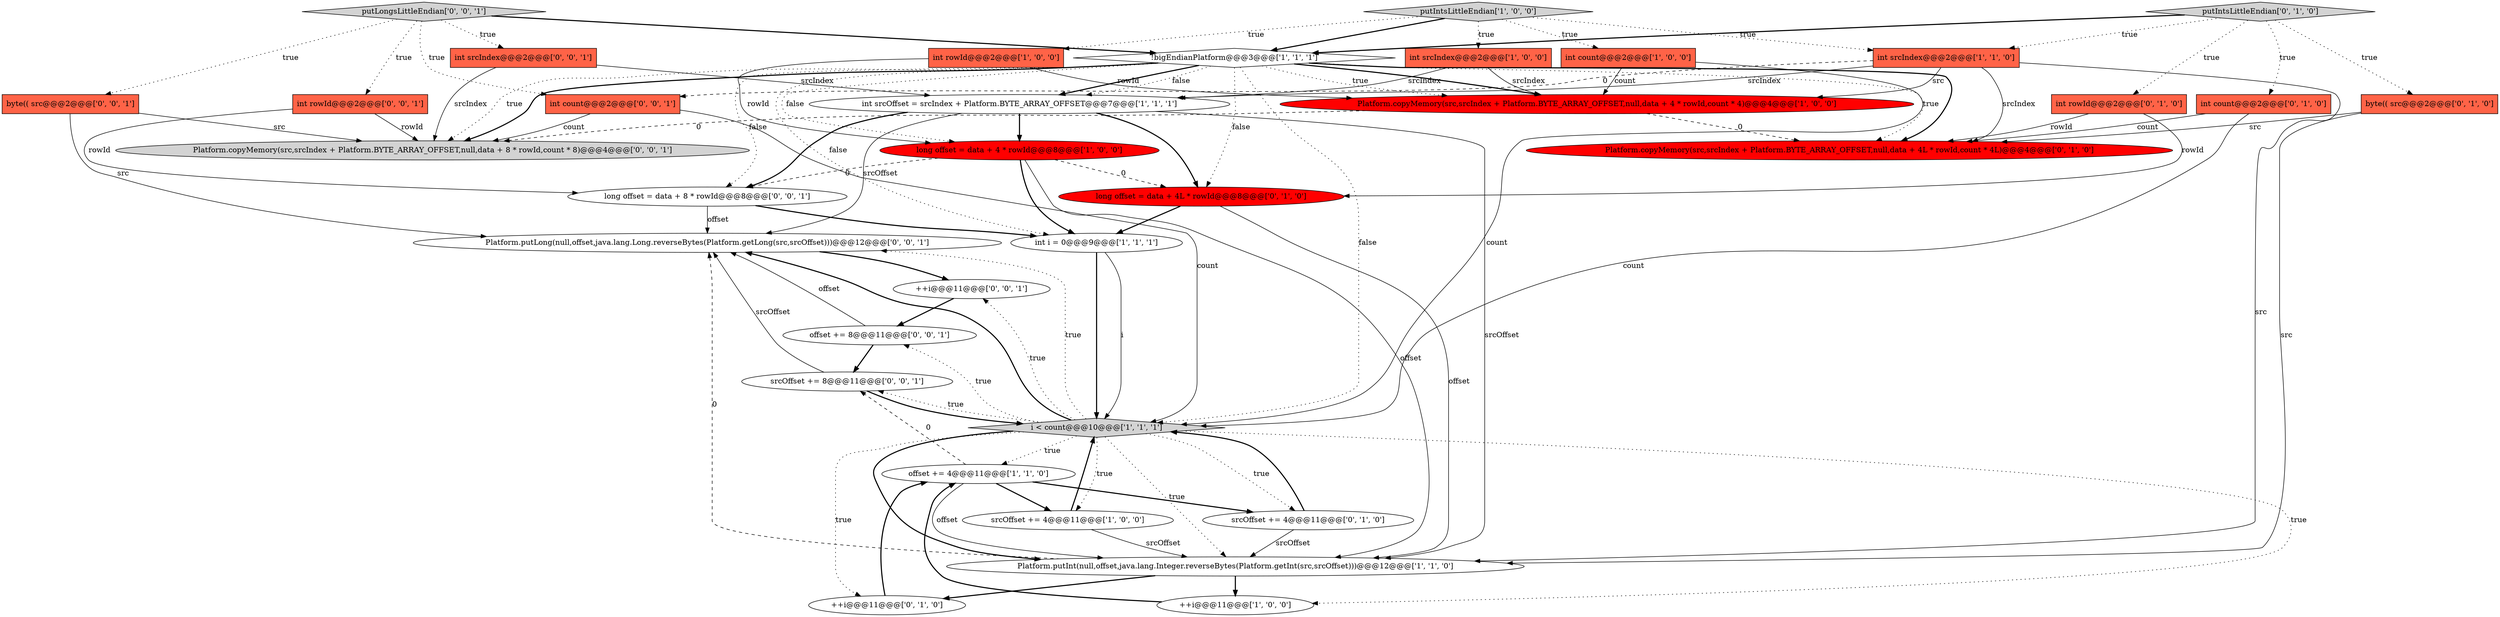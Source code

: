 digraph {
24 [style = filled, label = "int srcIndex@@@2@@@['0', '0', '1']", fillcolor = tomato, shape = box image = "AAA0AAABBB3BBB"];
33 [style = filled, label = "long offset = data + 8 * rowId@@@8@@@['0', '0', '1']", fillcolor = white, shape = ellipse image = "AAA0AAABBB3BBB"];
0 [style = filled, label = "putIntsLittleEndian['1', '0', '0']", fillcolor = lightgray, shape = diamond image = "AAA0AAABBB1BBB"];
13 [style = filled, label = "offset += 4@@@11@@@['1', '1', '0']", fillcolor = white, shape = ellipse image = "AAA0AAABBB1BBB"];
9 [style = filled, label = "i < count@@@10@@@['1', '1', '1']", fillcolor = lightgray, shape = diamond image = "AAA0AAABBB1BBB"];
5 [style = filled, label = "int count@@@2@@@['1', '0', '0']", fillcolor = tomato, shape = box image = "AAA0AAABBB1BBB"];
32 [style = filled, label = "int count@@@2@@@['0', '0', '1']", fillcolor = tomato, shape = box image = "AAA0AAABBB3BBB"];
6 [style = filled, label = "Platform.copyMemory(src,srcIndex + Platform.BYTE_ARRAY_OFFSET,null,data + 4 * rowId,count * 4)@@@4@@@['1', '0', '0']", fillcolor = red, shape = ellipse image = "AAA1AAABBB1BBB"];
27 [style = filled, label = "Platform.putLong(null,offset,java.lang.Long.reverseBytes(Platform.getLong(src,srcOffset)))@@@12@@@['0', '0', '1']", fillcolor = white, shape = ellipse image = "AAA0AAABBB3BBB"];
12 [style = filled, label = "int srcOffset = srcIndex + Platform.BYTE_ARRAY_OFFSET@@@7@@@['1', '1', '1']", fillcolor = white, shape = ellipse image = "AAA0AAABBB1BBB"];
7 [style = filled, label = "int i = 0@@@9@@@['1', '1', '1']", fillcolor = white, shape = ellipse image = "AAA0AAABBB1BBB"];
25 [style = filled, label = "byte(( src@@@2@@@['0', '0', '1']", fillcolor = tomato, shape = box image = "AAA0AAABBB3BBB"];
16 [style = filled, label = "srcOffset += 4@@@11@@@['0', '1', '0']", fillcolor = white, shape = ellipse image = "AAA0AAABBB2BBB"];
3 [style = filled, label = "int srcIndex@@@2@@@['1', '0', '0']", fillcolor = tomato, shape = box image = "AAA0AAABBB1BBB"];
26 [style = filled, label = "Platform.copyMemory(src,srcIndex + Platform.BYTE_ARRAY_OFFSET,null,data + 8 * rowId,count * 8)@@@4@@@['0', '0', '1']", fillcolor = lightgray, shape = ellipse image = "AAA0AAABBB3BBB"];
15 [style = filled, label = "long offset = data + 4L * rowId@@@8@@@['0', '1', '0']", fillcolor = red, shape = ellipse image = "AAA1AAABBB2BBB"];
4 [style = filled, label = "int rowId@@@2@@@['1', '0', '0']", fillcolor = tomato, shape = box image = "AAA0AAABBB1BBB"];
11 [style = filled, label = "++i@@@11@@@['1', '0', '0']", fillcolor = white, shape = ellipse image = "AAA0AAABBB1BBB"];
28 [style = filled, label = "++i@@@11@@@['0', '0', '1']", fillcolor = white, shape = ellipse image = "AAA0AAABBB3BBB"];
2 [style = filled, label = "Platform.putInt(null,offset,java.lang.Integer.reverseBytes(Platform.getInt(src,srcOffset)))@@@12@@@['1', '1', '0']", fillcolor = white, shape = ellipse image = "AAA0AAABBB1BBB"];
20 [style = filled, label = "byte(( src@@@2@@@['0', '1', '0']", fillcolor = tomato, shape = box image = "AAA0AAABBB2BBB"];
1 [style = filled, label = "srcOffset += 4@@@11@@@['1', '0', '0']", fillcolor = white, shape = ellipse image = "AAA0AAABBB1BBB"];
14 [style = filled, label = "!bigEndianPlatform@@@3@@@['1', '1', '1']", fillcolor = white, shape = diamond image = "AAA0AAABBB1BBB"];
17 [style = filled, label = "putIntsLittleEndian['0', '1', '0']", fillcolor = lightgray, shape = diamond image = "AAA0AAABBB2BBB"];
8 [style = filled, label = "int srcIndex@@@2@@@['1', '1', '0']", fillcolor = tomato, shape = box image = "AAA0AAABBB1BBB"];
18 [style = filled, label = "int count@@@2@@@['0', '1', '0']", fillcolor = tomato, shape = box image = "AAA0AAABBB2BBB"];
30 [style = filled, label = "putLongsLittleEndian['0', '0', '1']", fillcolor = lightgray, shape = diamond image = "AAA0AAABBB3BBB"];
31 [style = filled, label = "srcOffset += 8@@@11@@@['0', '0', '1']", fillcolor = white, shape = ellipse image = "AAA0AAABBB3BBB"];
23 [style = filled, label = "offset += 8@@@11@@@['0', '0', '1']", fillcolor = white, shape = ellipse image = "AAA0AAABBB3BBB"];
29 [style = filled, label = "int rowId@@@2@@@['0', '0', '1']", fillcolor = tomato, shape = box image = "AAA0AAABBB3BBB"];
19 [style = filled, label = "++i@@@11@@@['0', '1', '0']", fillcolor = white, shape = ellipse image = "AAA0AAABBB2BBB"];
10 [style = filled, label = "long offset = data + 4 * rowId@@@8@@@['1', '0', '0']", fillcolor = red, shape = ellipse image = "AAA1AAABBB1BBB"];
21 [style = filled, label = "int rowId@@@2@@@['0', '1', '0']", fillcolor = tomato, shape = box image = "AAA0AAABBB2BBB"];
22 [style = filled, label = "Platform.copyMemory(src,srcIndex + Platform.BYTE_ARRAY_OFFSET,null,data + 4L * rowId,count * 4L)@@@4@@@['0', '1', '0']", fillcolor = red, shape = ellipse image = "AAA1AAABBB2BBB"];
8->6 [style = solid, label="src"];
15->2 [style = solid, label="offset"];
0->5 [style = dotted, label="true"];
31->9 [style = bold, label=""];
14->26 [style = dotted, label="true"];
27->28 [style = bold, label=""];
8->32 [style = dashed, label="0"];
14->22 [style = dotted, label="true"];
32->9 [style = solid, label="count"];
20->2 [style = solid, label="src"];
13->1 [style = bold, label=""];
7->9 [style = solid, label="i"];
7->9 [style = bold, label=""];
17->8 [style = dotted, label="true"];
0->14 [style = bold, label=""];
12->10 [style = bold, label=""];
17->14 [style = bold, label=""];
6->26 [style = dashed, label="0"];
4->10 [style = solid, label="rowId"];
11->13 [style = bold, label=""];
18->9 [style = solid, label="count"];
30->14 [style = bold, label=""];
0->3 [style = dotted, label="true"];
23->27 [style = solid, label="offset"];
3->6 [style = solid, label="srcIndex"];
16->9 [style = bold, label=""];
9->28 [style = dotted, label="true"];
17->20 [style = dotted, label="true"];
33->7 [style = bold, label=""];
10->15 [style = dashed, label="0"];
8->12 [style = solid, label="srcIndex"];
12->27 [style = solid, label="srcOffset"];
9->2 [style = bold, label=""];
14->22 [style = bold, label=""];
2->27 [style = dashed, label="0"];
9->31 [style = dotted, label="true"];
25->26 [style = solid, label="src"];
12->2 [style = solid, label="srcOffset"];
10->7 [style = bold, label=""];
21->22 [style = solid, label="rowId"];
13->16 [style = bold, label=""];
6->22 [style = dashed, label="0"];
16->2 [style = solid, label="srcOffset"];
0->8 [style = dotted, label="true"];
30->29 [style = dotted, label="true"];
14->9 [style = dotted, label="false"];
19->13 [style = bold, label=""];
13->31 [style = dashed, label="0"];
31->27 [style = solid, label="srcOffset"];
18->22 [style = solid, label="count"];
9->13 [style = dotted, label="true"];
12->33 [style = bold, label=""];
8->22 [style = solid, label="srcIndex"];
20->22 [style = solid, label="src"];
30->32 [style = dotted, label="true"];
17->21 [style = dotted, label="true"];
14->6 [style = bold, label=""];
14->15 [style = dotted, label="false"];
23->31 [style = bold, label=""];
17->18 [style = dotted, label="true"];
4->6 [style = solid, label="rowId"];
21->15 [style = solid, label="rowId"];
9->11 [style = dotted, label="true"];
0->4 [style = dotted, label="true"];
8->2 [style = solid, label="src"];
33->27 [style = solid, label="offset"];
32->26 [style = solid, label="count"];
1->9 [style = bold, label=""];
24->26 [style = solid, label="srcIndex"];
14->33 [style = dotted, label="false"];
9->27 [style = bold, label=""];
9->19 [style = dotted, label="true"];
30->25 [style = dotted, label="true"];
9->23 [style = dotted, label="true"];
28->23 [style = bold, label=""];
9->1 [style = dotted, label="true"];
9->16 [style = dotted, label="true"];
13->2 [style = solid, label="offset"];
24->12 [style = solid, label="srcIndex"];
14->10 [style = dotted, label="false"];
2->11 [style = bold, label=""];
14->6 [style = dotted, label="true"];
2->19 [style = bold, label=""];
30->24 [style = dotted, label="true"];
15->7 [style = bold, label=""];
10->2 [style = solid, label="offset"];
14->7 [style = dotted, label="false"];
12->15 [style = bold, label=""];
29->33 [style = solid, label="rowId"];
10->33 [style = dashed, label="0"];
25->27 [style = solid, label="src"];
5->6 [style = solid, label="count"];
9->27 [style = dotted, label="true"];
14->12 [style = dotted, label="false"];
14->26 [style = bold, label=""];
5->9 [style = solid, label="count"];
9->2 [style = dotted, label="true"];
14->12 [style = bold, label=""];
1->2 [style = solid, label="srcOffset"];
3->12 [style = solid, label="srcIndex"];
29->26 [style = solid, label="rowId"];
}
